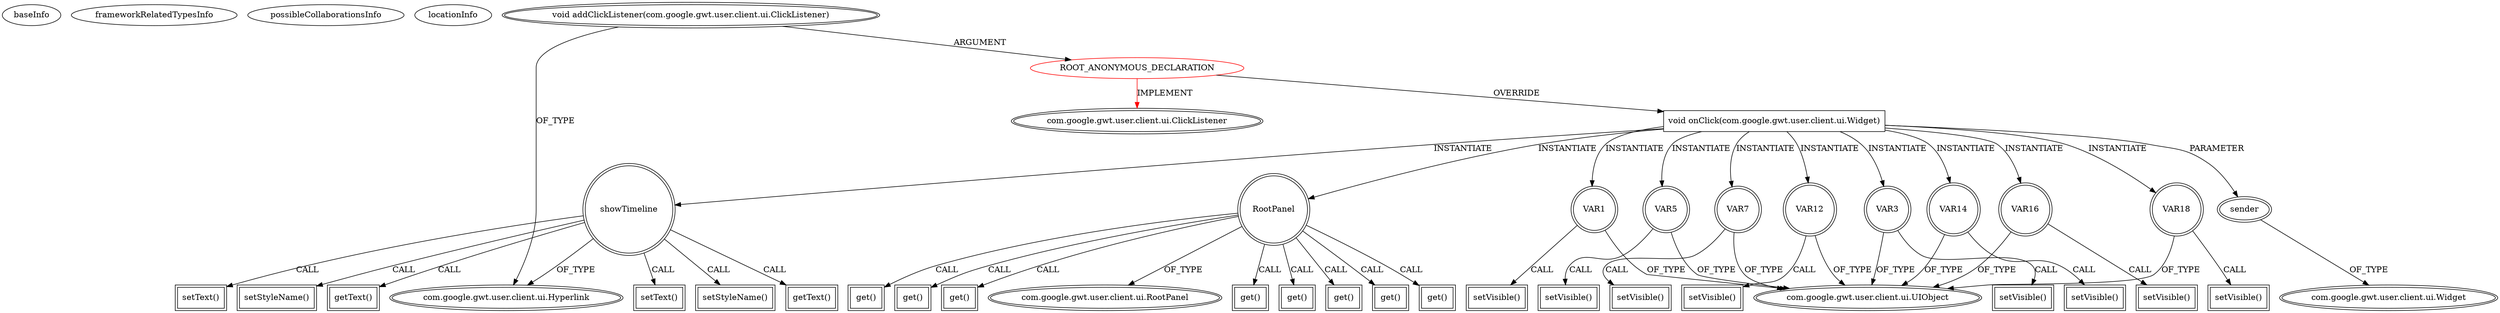 digraph {
baseInfo[graphId=891,category="extension_graph",isAnonymous=true,possibleRelation=false]
frameworkRelatedTypesInfo[0="com.google.gwt.user.client.ui.ClickListener"]
possibleCollaborationsInfo[]
locationInfo[projectName="bohdaq-DeedleJSON",filePath="/bohdaq-DeedleJSON/DeedleJSON-master/src/com/appspot/deedleit/client/Deedle.java",contextSignature="void onModuleLoad()",graphId="891"]
0[label="ROOT_ANONYMOUS_DECLARATION",vertexType="ROOT_ANONYMOUS_DECLARATION",isFrameworkType=false,color=red]
1[label="com.google.gwt.user.client.ui.ClickListener",vertexType="FRAMEWORK_INTERFACE_TYPE",isFrameworkType=true,peripheries=2]
2[label="void addClickListener(com.google.gwt.user.client.ui.ClickListener)",vertexType="OUTSIDE_CALL",isFrameworkType=true,peripheries=2]
3[label="com.google.gwt.user.client.ui.Hyperlink",vertexType="FRAMEWORK_CLASS_TYPE",isFrameworkType=true,peripheries=2]
4[label="void onClick(com.google.gwt.user.client.ui.Widget)",vertexType="OVERRIDING_METHOD_DECLARATION",isFrameworkType=false,shape=box]
5[label="sender",vertexType="PARAMETER_DECLARATION",isFrameworkType=true,peripheries=2]
6[label="com.google.gwt.user.client.ui.Widget",vertexType="FRAMEWORK_CLASS_TYPE",isFrameworkType=true,peripheries=2]
7[label="showTimeline",vertexType="VARIABLE_EXPRESION",isFrameworkType=true,peripheries=2,shape=circle]
8[label="getText()",vertexType="INSIDE_CALL",isFrameworkType=true,peripheries=2,shape=box]
10[label="VAR1",vertexType="VARIABLE_EXPRESION",isFrameworkType=true,peripheries=2,shape=circle]
12[label="com.google.gwt.user.client.ui.UIObject",vertexType="FRAMEWORK_CLASS_TYPE",isFrameworkType=true,peripheries=2]
11[label="setVisible()",vertexType="INSIDE_CALL",isFrameworkType=true,peripheries=2,shape=box]
13[label="RootPanel",vertexType="VARIABLE_EXPRESION",isFrameworkType=true,peripheries=2,shape=circle]
15[label="com.google.gwt.user.client.ui.RootPanel",vertexType="FRAMEWORK_CLASS_TYPE",isFrameworkType=true,peripheries=2]
14[label="get()",vertexType="INSIDE_CALL",isFrameworkType=true,peripheries=2,shape=box]
16[label="VAR3",vertexType="VARIABLE_EXPRESION",isFrameworkType=true,peripheries=2,shape=circle]
17[label="setVisible()",vertexType="INSIDE_CALL",isFrameworkType=true,peripheries=2,shape=box]
20[label="get()",vertexType="INSIDE_CALL",isFrameworkType=true,peripheries=2,shape=box]
21[label="VAR5",vertexType="VARIABLE_EXPRESION",isFrameworkType=true,peripheries=2,shape=circle]
22[label="setVisible()",vertexType="INSIDE_CALL",isFrameworkType=true,peripheries=2,shape=box]
25[label="get()",vertexType="INSIDE_CALL",isFrameworkType=true,peripheries=2,shape=box]
26[label="VAR7",vertexType="VARIABLE_EXPRESION",isFrameworkType=true,peripheries=2,shape=circle]
27[label="setVisible()",vertexType="INSIDE_CALL",isFrameworkType=true,peripheries=2,shape=box]
30[label="get()",vertexType="INSIDE_CALL",isFrameworkType=true,peripheries=2,shape=box]
32[label="setText()",vertexType="INSIDE_CALL",isFrameworkType=true,peripheries=2,shape=box]
34[label="setStyleName()",vertexType="INSIDE_CALL",isFrameworkType=true,peripheries=2,shape=box]
36[label="getText()",vertexType="INSIDE_CALL",isFrameworkType=true,peripheries=2,shape=box]
37[label="VAR12",vertexType="VARIABLE_EXPRESION",isFrameworkType=true,peripheries=2,shape=circle]
38[label="setVisible()",vertexType="INSIDE_CALL",isFrameworkType=true,peripheries=2,shape=box]
41[label="get()",vertexType="INSIDE_CALL",isFrameworkType=true,peripheries=2,shape=box]
42[label="VAR14",vertexType="VARIABLE_EXPRESION",isFrameworkType=true,peripheries=2,shape=circle]
43[label="setVisible()",vertexType="INSIDE_CALL",isFrameworkType=true,peripheries=2,shape=box]
46[label="get()",vertexType="INSIDE_CALL",isFrameworkType=true,peripheries=2,shape=box]
47[label="VAR16",vertexType="VARIABLE_EXPRESION",isFrameworkType=true,peripheries=2,shape=circle]
48[label="setVisible()",vertexType="INSIDE_CALL",isFrameworkType=true,peripheries=2,shape=box]
51[label="get()",vertexType="INSIDE_CALL",isFrameworkType=true,peripheries=2,shape=box]
52[label="VAR18",vertexType="VARIABLE_EXPRESION",isFrameworkType=true,peripheries=2,shape=circle]
53[label="setVisible()",vertexType="INSIDE_CALL",isFrameworkType=true,peripheries=2,shape=box]
56[label="get()",vertexType="INSIDE_CALL",isFrameworkType=true,peripheries=2,shape=box]
58[label="setText()",vertexType="INSIDE_CALL",isFrameworkType=true,peripheries=2,shape=box]
60[label="setStyleName()",vertexType="INSIDE_CALL",isFrameworkType=true,peripheries=2,shape=box]
0->1[label="IMPLEMENT",color=red]
2->0[label="ARGUMENT"]
2->3[label="OF_TYPE"]
0->4[label="OVERRIDE"]
5->6[label="OF_TYPE"]
4->5[label="PARAMETER"]
4->7[label="INSTANTIATE"]
7->3[label="OF_TYPE"]
7->8[label="CALL"]
4->10[label="INSTANTIATE"]
10->12[label="OF_TYPE"]
10->11[label="CALL"]
4->13[label="INSTANTIATE"]
13->15[label="OF_TYPE"]
13->14[label="CALL"]
4->16[label="INSTANTIATE"]
16->12[label="OF_TYPE"]
16->17[label="CALL"]
13->20[label="CALL"]
4->21[label="INSTANTIATE"]
21->12[label="OF_TYPE"]
21->22[label="CALL"]
13->25[label="CALL"]
4->26[label="INSTANTIATE"]
26->12[label="OF_TYPE"]
26->27[label="CALL"]
13->30[label="CALL"]
7->32[label="CALL"]
7->34[label="CALL"]
7->36[label="CALL"]
4->37[label="INSTANTIATE"]
37->12[label="OF_TYPE"]
37->38[label="CALL"]
13->41[label="CALL"]
4->42[label="INSTANTIATE"]
42->12[label="OF_TYPE"]
42->43[label="CALL"]
13->46[label="CALL"]
4->47[label="INSTANTIATE"]
47->12[label="OF_TYPE"]
47->48[label="CALL"]
13->51[label="CALL"]
4->52[label="INSTANTIATE"]
52->12[label="OF_TYPE"]
52->53[label="CALL"]
13->56[label="CALL"]
7->58[label="CALL"]
7->60[label="CALL"]
}
